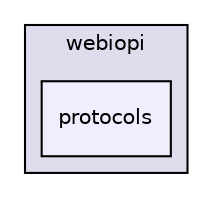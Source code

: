 digraph "python/webiopi/protocols" {
  compound=true
  node [ fontsize="10", fontname="Helvetica"];
  edge [ labelfontsize="10", labelfontname="Helvetica"];
  subgraph clusterdir_55d8687928f7b3ee523bd828d976b84f {
    graph [ bgcolor="#ddddee", pencolor="black", label="webiopi" fontname="Helvetica", fontsize="10", URL="dir_55d8687928f7b3ee523bd828d976b84f.html"]
  dir_a60f84507d85f7dc1fd6d2b0d85a3cd8 [shape=box, label="protocols", style="filled", fillcolor="#eeeeff", pencolor="black", URL="dir_a60f84507d85f7dc1fd6d2b0d85a3cd8.html"];
  }
}
